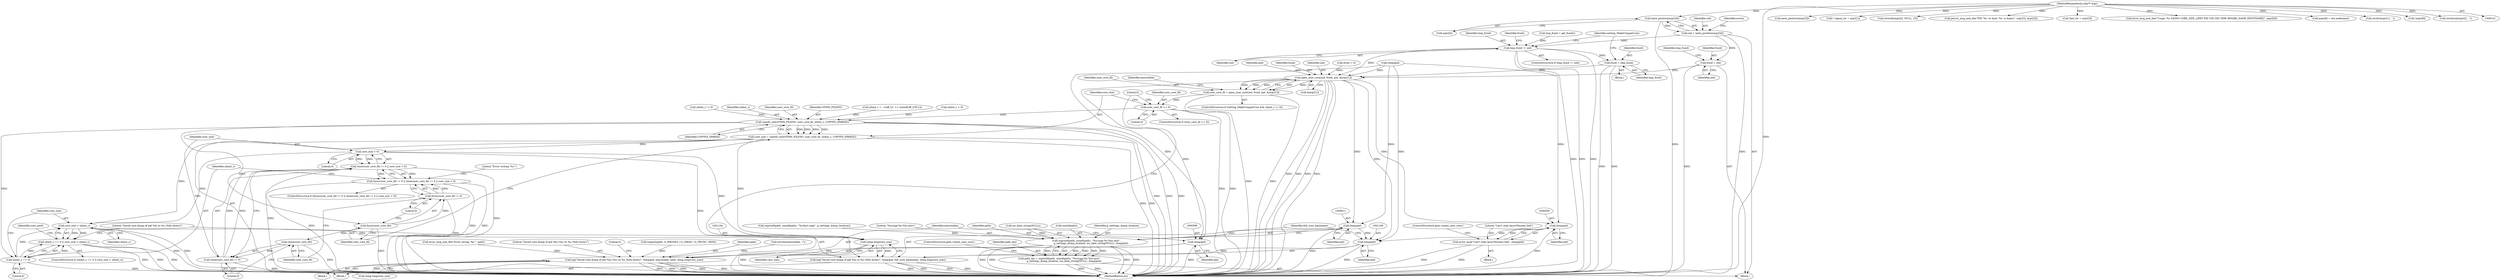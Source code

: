 digraph "0_abrt_80408e9e24a1c10f85fd969e1853e0f192157f92_0@array" {
"1000309" [label="(Call,xatoi_positive(argv[4]))"];
"1000143" [label="(MethodParameterIn,char** argv)"];
"1000307" [label="(Call,uid = xatoi_positive(argv[4]))"];
"1000408" [label="(Call,fsuid = uid)"];
"1000443" [label="(Call,open_user_core(uid, fsuid, pid, &argv[1]))"];
"1000441" [label="(Call,user_core_fd = open_user_core(uid, fsuid, pid, &argv[1]))"];
"1001106" [label="(Call,user_core_fd >= 0)"];
"1001113" [label="(Call,copyfd_size(STDIN_FILENO, user_core_fd, ulimit_c, COPYFD_SPARSE))"];
"1001111" [label="(Call,core_size = copyfd_size(STDIN_FILENO, user_core_fd, ulimit_c, COPYFD_SPARSE))"];
"1001129" [label="(Call,core_size < 0)"];
"1001124" [label="(Call,close(user_core_fd) != 0 || core_size < 0)"];
"1001119" [label="(Call,fsync(user_core_fd) != 0 || close(user_core_fd) != 0 || core_size < 0)"];
"1001147" [label="(Call,core_size > ulimit_c)"];
"1001143" [label="(Call,ulimit_c == 0 || core_size > ulimit_c)"];
"1001163" [label="(Call,(long long)core_size)"];
"1001157" [label="(Call,log(\"Saved core dump of pid %lu to %s (%llu bytes)\", (long)pid, full_core_basename, (long long)core_size))"];
"1001121" [label="(Call,fsync(user_core_fd))"];
"1001120" [label="(Call,fsync(user_core_fd) != 0)"];
"1001126" [label="(Call,close(user_core_fd))"];
"1001125" [label="(Call,close(user_core_fd) != 0)"];
"1001144" [label="(Call,ulimit_c == 0)"];
"1000458" [label="(Call,(long)pid)"];
"1000456" [label="(Call,error_msg(\"Can't read /proc/%lu/exe link\", (long)pid))"];
"1001159" [label="(Call,(long)pid)"];
"1000589" [label="(Call,(long)pid)"];
"1000587" [label="(Call,log(\"Saved core dump of pid %lu (%s) to %s (%llu bytes)\", (long)pid, executable, path, (long long)core_size))"];
"1000610" [label="(Call,(long)pid)"];
"1000602" [label="(Call,snprintf(path, sizeof(path), \"%s/ccpp-%s-%lu.new\",\n            g_settings_dump_location, iso_date_string(NULL), (long)pid))"];
"1000600" [label="(Call,path_len = snprintf(path, sizeof(path), \"%s/ccpp-%s-%lu.new\",\n            g_settings_dump_location, iso_date_string(NULL), (long)pid))"];
"1000420" [label="(Call,tmp_fsuid != uid)"];
"1000432" [label="(Call,fsuid = tmp_fsuid)"];
"1000458" [label="(Call,(long)pid)"];
"1000410" [label="(Identifier,uid)"];
"1000461" [label="(ControlStructure,goto create_user_core;)"];
"1001116" [label="(Identifier,ulimit_c)"];
"1000421" [label="(Identifier,tmp_fsuid)"];
"1001115" [label="(Identifier,user_core_fd)"];
"1001105" [label="(ControlStructure,if (user_core_fd >= 0))"];
"1000425" [label="(Identifier,fsuid)"];
"1001114" [label="(Identifier,STDIN_FILENO)"];
"1000443" [label="(Call,open_user_core(uid, fsuid, pid, &argv[1]))"];
"1000310" [label="(Call,argv[4])"];
"1000446" [label="(Identifier,pid)"];
"1000445" [label="(Identifier,fsuid)"];
"1000302" [label="(Call,xatoi_positive(argv[3]))"];
"1000432" [label="(Call,fsuid = tmp_fsuid)"];
"1001167" [label="(Literal,0)"];
"1001165" [label="(Identifier,core_size)"];
"1000309" [label="(Call,xatoi_positive(argv[4]))"];
"1000587" [label="(Call,log(\"Saved core dump of pid %lu (%s) to %s (%llu bytes)\", (long)pid, executable, path, (long long)core_size))"];
"1001125" [label="(Call,close(user_core_fd) != 0)"];
"1000256" [label="(Call,* signal_str = argv[1])"];
"1000435" [label="(ControlStructure,if (setting_MakeCompatCore && ulimit_c != 0))"];
"1001146" [label="(Literal,0)"];
"1000143" [label="(MethodParameterIn,char** argv)"];
"1000413" [label="(Identifier,tmp_fsuid)"];
"1000592" [label="(Identifier,executable)"];
"1000606" [label="(Literal,\"%s/ccpp-%s-%lu.new\")"];
"1000431" [label="(Block,)"];
"1001159" [label="(Call,(long)pid)"];
"1000280" [label="(Call,ulimit_c = ~((off_t)1 << (sizeof(off_t)*8-1)))"];
"1000412" [label="(Call,tmp_fsuid = get_fsuid())"];
"1000457" [label="(Literal,\"Can't read /proc/%lu/exe link\")"];
"1001126" [label="(Call,close(user_core_fd))"];
"1000269" [label="(Call,strtoull(argv[2], NULL, 10))"];
"1000603" [label="(Identifier,path)"];
"1001145" [label="(Identifier,ulimit_c)"];
"1001131" [label="(Literal,0)"];
"1000320" [label="(Call,perror_msg_and_die(\"PID '%s' or limit '%s' is bogus\", argv[3], argv[2]))"];
"1001129" [label="(Call,core_size < 0)"];
"1000419" [label="(ControlStructure,if (tmp_fsuid != uid))"];
"1001120" [label="(Call,fsync(user_core_fd) != 0)"];
"1001117" [label="(Identifier,COPYFD_SPARSE)"];
"1000276" [label="(Call,ulimit_c < 0)"];
"1001128" [label="(Literal,0)"];
"1000294" [label="(Call,*pid_str = argv[3])"];
"1001130" [label="(Identifier,core_size)"];
"1000308" [label="(Identifier,uid)"];
"1001144" [label="(Call,ulimit_c == 0)"];
"1001152" [label="(Identifier,user_pwd)"];
"1000608" [label="(Call,iso_date_string(NULL))"];
"1000533" [label="(Call,strrchr(executable, '/'))"];
"1000455" [label="(Block,)"];
"1000453" [label="(Identifier,executable)"];
"1000437" [label="(Identifier,setting_MakeCompatCore)"];
"1000399" [label="(Call,(long)pid)"];
"1001113" [label="(Call,copyfd_size(STDIN_FILENO, user_core_fd, ulimit_c, COPYFD_SPARSE))"];
"1000546" [label="(Block,)"];
"1000444" [label="(Identifier,uid)"];
"1001111" [label="(Call,core_size = copyfd_size(STDIN_FILENO, user_core_fd, ulimit_c, COPYFD_SPARSE))"];
"1000170" [label="(Call,error_msg_and_die(\"Usage: %s SIGNO CORE_SIZE_LIMIT PID UID GID TIME BINARY_NAME [HOSTNAME]\", argv[0]))"];
"1000614" [label="(ControlStructure,goto create_user_core;)"];
"1000584" [label="(Call,error_msg_and_die(\"Error saving '%s'\", path))"];
"1000588" [label="(Literal,\"Saved core dump of pid %lu (%s) to %s (%llu bytes)\")"];
"1000144" [label="(Block,)"];
"1000604" [label="(Call,sizeof(path))"];
"1000353" [label="(Call,argv[8] = uts.nodename)"];
"1001162" [label="(Identifier,full_core_basename)"];
"1001147" [label="(Call,core_size > ulimit_c)"];
"1001112" [label="(Identifier,core_size)"];
"1001106" [label="(Call,user_core_fd >= 0)"];
"1001118" [label="(ControlStructure,if (fsync(user_core_fd) != 0 || close(user_core_fd) != 0 || core_size < 0))"];
"1000598" [label="(Literal,0)"];
"1000447" [label="(Call,&argv[1])"];
"1000408" [label="(Call,fsuid = uid)"];
"1000176" [label="(Call,strchr(argv[1], ' '))"];
"1001127" [label="(Identifier,user_core_fd)"];
"1000591" [label="(Identifier,pid)"];
"1001157" [label="(Call,log(\"Saved core dump of pid %lu to %s (%llu bytes)\", (long)pid, full_core_basename, (long long)core_size))"];
"1000460" [label="(Identifier,pid)"];
"1000607" [label="(Identifier,g_settings_dump_location)"];
"1000602" [label="(Call,snprintf(path, sizeof(path), \"%s/ccpp-%s-%lu.new\",\n            g_settings_dump_location, iso_date_string(NULL), (long)pid))"];
"1000612" [label="(Identifier,pid)"];
"1001158" [label="(Literal,\"Saved core dump of pid %lu to %s (%llu bytes)\")"];
"1000307" [label="(Call,uid = xatoi_positive(argv[4]))"];
"1001149" [label="(Identifier,ulimit_c)"];
"1001148" [label="(Identifier,core_size)"];
"1000518" [label="(Call,snprintf(path, sizeof(path), \"%s/last-ccpp\", g_settings_dump_location))"];
"1000433" [label="(Identifier,fsuid)"];
"1001108" [label="(Literal,0)"];
"1001107" [label="(Identifier,user_core_fd)"];
"1000442" [label="(Identifier,user_core_fd)"];
"1000601" [label="(Identifier,path_len)"];
"1001122" [label="(Identifier,user_core_fd)"];
"1001119" [label="(Call,fsync(user_core_fd) != 0 || close(user_core_fd) != 0 || core_size < 0)"];
"1001123" [label="(Literal,0)"];
"1000438" [label="(Call,ulimit_c != 0)"];
"1001161" [label="(Identifier,pid)"];
"1000441" [label="(Call,user_core_fd = open_user_core(uid, fsuid, pid, &argv[1]))"];
"1001121" [label="(Call,fsync(user_core_fd))"];
"1000422" [label="(Identifier,uid)"];
"1000345" [label="(Call,!argv[8])"];
"1001124" [label="(Call,close(user_core_fd) != 0 || core_size < 0)"];
"1000589" [label="(Call,(long)pid)"];
"1001134" [label="(Literal,\"Error writing '%s'\")"];
"1001168" [label="(MethodReturn,int)"];
"1000420" [label="(Call,tmp_fsuid != uid)"];
"1000315" [label="(Identifier,errno)"];
"1000456" [label="(Call,error_msg(\"Can't read /proc/%lu/exe link\", (long)pid))"];
"1001142" [label="(ControlStructure,if (ulimit_c == 0 || core_size > ulimit_c))"];
"1000557" [label="(Call,xopen3(path, O_WRONLY | O_CREAT | O_TRUNC, 0600))"];
"1000600" [label="(Call,path_len = snprintf(path, sizeof(path), \"%s/ccpp-%s-%lu.new\",\n            g_settings_dump_location, iso_date_string(NULL), (long)pid))"];
"1000594" [label="(Call,(long long)core_size)"];
"1000409" [label="(Identifier,fsuid)"];
"1000195" [label="(Call,strchrnul(argv[i], ' '))"];
"1000610" [label="(Call,(long)pid)"];
"1001163" [label="(Call,(long long)core_size)"];
"1001143" [label="(Call,ulimit_c == 0 || core_size > ulimit_c)"];
"1000593" [label="(Identifier,path)"];
"1001109" [label="(Block,)"];
"1000424" [label="(Call,fsuid = 0)"];
"1000434" [label="(Identifier,tmp_fsuid)"];
"1000309" -> "1000307"  [label="AST: "];
"1000309" -> "1000310"  [label="CFG: "];
"1000310" -> "1000309"  [label="AST: "];
"1000307" -> "1000309"  [label="CFG: "];
"1000309" -> "1001168"  [label="DDG: "];
"1000309" -> "1000307"  [label="DDG: "];
"1000143" -> "1000309"  [label="DDG: "];
"1000143" -> "1000141"  [label="AST: "];
"1000143" -> "1001168"  [label="DDG: "];
"1000143" -> "1000170"  [label="DDG: "];
"1000143" -> "1000176"  [label="DDG: "];
"1000143" -> "1000195"  [label="DDG: "];
"1000143" -> "1000256"  [label="DDG: "];
"1000143" -> "1000269"  [label="DDG: "];
"1000143" -> "1000294"  [label="DDG: "];
"1000143" -> "1000302"  [label="DDG: "];
"1000143" -> "1000320"  [label="DDG: "];
"1000143" -> "1000345"  [label="DDG: "];
"1000143" -> "1000353"  [label="DDG: "];
"1000307" -> "1000144"  [label="AST: "];
"1000308" -> "1000307"  [label="AST: "];
"1000315" -> "1000307"  [label="CFG: "];
"1000307" -> "1001168"  [label="DDG: "];
"1000307" -> "1000408"  [label="DDG: "];
"1000307" -> "1000420"  [label="DDG: "];
"1000408" -> "1000144"  [label="AST: "];
"1000408" -> "1000410"  [label="CFG: "];
"1000409" -> "1000408"  [label="AST: "];
"1000410" -> "1000408"  [label="AST: "];
"1000413" -> "1000408"  [label="CFG: "];
"1000408" -> "1001168"  [label="DDG: "];
"1000408" -> "1000443"  [label="DDG: "];
"1000443" -> "1000441"  [label="AST: "];
"1000443" -> "1000447"  [label="CFG: "];
"1000444" -> "1000443"  [label="AST: "];
"1000445" -> "1000443"  [label="AST: "];
"1000446" -> "1000443"  [label="AST: "];
"1000447" -> "1000443"  [label="AST: "];
"1000441" -> "1000443"  [label="CFG: "];
"1000443" -> "1001168"  [label="DDG: "];
"1000443" -> "1001168"  [label="DDG: "];
"1000443" -> "1001168"  [label="DDG: "];
"1000443" -> "1001168"  [label="DDG: "];
"1000443" -> "1000441"  [label="DDG: "];
"1000443" -> "1000441"  [label="DDG: "];
"1000443" -> "1000441"  [label="DDG: "];
"1000443" -> "1000441"  [label="DDG: "];
"1000420" -> "1000443"  [label="DDG: "];
"1000424" -> "1000443"  [label="DDG: "];
"1000432" -> "1000443"  [label="DDG: "];
"1000399" -> "1000443"  [label="DDG: "];
"1000443" -> "1000458"  [label="DDG: "];
"1000443" -> "1000589"  [label="DDG: "];
"1000443" -> "1000610"  [label="DDG: "];
"1000443" -> "1001159"  [label="DDG: "];
"1000441" -> "1000435"  [label="AST: "];
"1000442" -> "1000441"  [label="AST: "];
"1000453" -> "1000441"  [label="CFG: "];
"1000441" -> "1001168"  [label="DDG: "];
"1000441" -> "1001168"  [label="DDG: "];
"1000441" -> "1001106"  [label="DDG: "];
"1001106" -> "1001105"  [label="AST: "];
"1001106" -> "1001108"  [label="CFG: "];
"1001107" -> "1001106"  [label="AST: "];
"1001108" -> "1001106"  [label="AST: "];
"1001112" -> "1001106"  [label="CFG: "];
"1001167" -> "1001106"  [label="CFG: "];
"1001106" -> "1001168"  [label="DDG: "];
"1001106" -> "1001168"  [label="DDG: "];
"1001106" -> "1001113"  [label="DDG: "];
"1001113" -> "1001111"  [label="AST: "];
"1001113" -> "1001117"  [label="CFG: "];
"1001114" -> "1001113"  [label="AST: "];
"1001115" -> "1001113"  [label="AST: "];
"1001116" -> "1001113"  [label="AST: "];
"1001117" -> "1001113"  [label="AST: "];
"1001111" -> "1001113"  [label="CFG: "];
"1001113" -> "1001168"  [label="DDG: "];
"1001113" -> "1001168"  [label="DDG: "];
"1001113" -> "1001168"  [label="DDG: "];
"1001113" -> "1001111"  [label="DDG: "];
"1001113" -> "1001111"  [label="DDG: "];
"1001113" -> "1001111"  [label="DDG: "];
"1001113" -> "1001111"  [label="DDG: "];
"1000280" -> "1001113"  [label="DDG: "];
"1000276" -> "1001113"  [label="DDG: "];
"1000438" -> "1001113"  [label="DDG: "];
"1001113" -> "1001121"  [label="DDG: "];
"1001113" -> "1001144"  [label="DDG: "];
"1001111" -> "1001109"  [label="AST: "];
"1001112" -> "1001111"  [label="AST: "];
"1001122" -> "1001111"  [label="CFG: "];
"1001111" -> "1001168"  [label="DDG: "];
"1001111" -> "1001168"  [label="DDG: "];
"1001111" -> "1001129"  [label="DDG: "];
"1001111" -> "1001147"  [label="DDG: "];
"1001111" -> "1001163"  [label="DDG: "];
"1001129" -> "1001124"  [label="AST: "];
"1001129" -> "1001131"  [label="CFG: "];
"1001130" -> "1001129"  [label="AST: "];
"1001131" -> "1001129"  [label="AST: "];
"1001124" -> "1001129"  [label="CFG: "];
"1001129" -> "1001168"  [label="DDG: "];
"1001129" -> "1001124"  [label="DDG: "];
"1001129" -> "1001124"  [label="DDG: "];
"1001129" -> "1001147"  [label="DDG: "];
"1001129" -> "1001163"  [label="DDG: "];
"1001124" -> "1001119"  [label="AST: "];
"1001124" -> "1001125"  [label="CFG: "];
"1001125" -> "1001124"  [label="AST: "];
"1001119" -> "1001124"  [label="CFG: "];
"1001124" -> "1001168"  [label="DDG: "];
"1001124" -> "1001168"  [label="DDG: "];
"1001124" -> "1001119"  [label="DDG: "];
"1001124" -> "1001119"  [label="DDG: "];
"1001125" -> "1001124"  [label="DDG: "];
"1001125" -> "1001124"  [label="DDG: "];
"1001119" -> "1001118"  [label="AST: "];
"1001119" -> "1001120"  [label="CFG: "];
"1001120" -> "1001119"  [label="AST: "];
"1001134" -> "1001119"  [label="CFG: "];
"1001145" -> "1001119"  [label="CFG: "];
"1001119" -> "1001168"  [label="DDG: "];
"1001119" -> "1001168"  [label="DDG: "];
"1001119" -> "1001168"  [label="DDG: "];
"1001120" -> "1001119"  [label="DDG: "];
"1001120" -> "1001119"  [label="DDG: "];
"1001147" -> "1001143"  [label="AST: "];
"1001147" -> "1001149"  [label="CFG: "];
"1001148" -> "1001147"  [label="AST: "];
"1001149" -> "1001147"  [label="AST: "];
"1001143" -> "1001147"  [label="CFG: "];
"1001147" -> "1001168"  [label="DDG: "];
"1001147" -> "1001168"  [label="DDG: "];
"1001147" -> "1001143"  [label="DDG: "];
"1001147" -> "1001143"  [label="DDG: "];
"1001144" -> "1001147"  [label="DDG: "];
"1001147" -> "1001163"  [label="DDG: "];
"1001143" -> "1001142"  [label="AST: "];
"1001143" -> "1001144"  [label="CFG: "];
"1001144" -> "1001143"  [label="AST: "];
"1001152" -> "1001143"  [label="CFG: "];
"1001158" -> "1001143"  [label="CFG: "];
"1001143" -> "1001168"  [label="DDG: "];
"1001143" -> "1001168"  [label="DDG: "];
"1001143" -> "1001168"  [label="DDG: "];
"1001144" -> "1001143"  [label="DDG: "];
"1001144" -> "1001143"  [label="DDG: "];
"1001163" -> "1001157"  [label="AST: "];
"1001163" -> "1001165"  [label="CFG: "];
"1001164" -> "1001163"  [label="AST: "];
"1001165" -> "1001163"  [label="AST: "];
"1001157" -> "1001163"  [label="CFG: "];
"1001163" -> "1001168"  [label="DDG: "];
"1001163" -> "1001157"  [label="DDG: "];
"1001157" -> "1001109"  [label="AST: "];
"1001158" -> "1001157"  [label="AST: "];
"1001159" -> "1001157"  [label="AST: "];
"1001162" -> "1001157"  [label="AST: "];
"1001167" -> "1001157"  [label="CFG: "];
"1001157" -> "1001168"  [label="DDG: "];
"1001157" -> "1001168"  [label="DDG: "];
"1001157" -> "1001168"  [label="DDG: "];
"1001157" -> "1001168"  [label="DDG: "];
"1001159" -> "1001157"  [label="DDG: "];
"1001121" -> "1001120"  [label="AST: "];
"1001121" -> "1001122"  [label="CFG: "];
"1001122" -> "1001121"  [label="AST: "];
"1001123" -> "1001121"  [label="CFG: "];
"1001121" -> "1001168"  [label="DDG: "];
"1001121" -> "1001120"  [label="DDG: "];
"1001121" -> "1001126"  [label="DDG: "];
"1001120" -> "1001123"  [label="CFG: "];
"1001123" -> "1001120"  [label="AST: "];
"1001127" -> "1001120"  [label="CFG: "];
"1001120" -> "1001168"  [label="DDG: "];
"1001126" -> "1001125"  [label="AST: "];
"1001126" -> "1001127"  [label="CFG: "];
"1001127" -> "1001126"  [label="AST: "];
"1001128" -> "1001126"  [label="CFG: "];
"1001126" -> "1001168"  [label="DDG: "];
"1001126" -> "1001125"  [label="DDG: "];
"1001125" -> "1001128"  [label="CFG: "];
"1001128" -> "1001125"  [label="AST: "];
"1001130" -> "1001125"  [label="CFG: "];
"1001125" -> "1001168"  [label="DDG: "];
"1001144" -> "1001146"  [label="CFG: "];
"1001145" -> "1001144"  [label="AST: "];
"1001146" -> "1001144"  [label="AST: "];
"1001148" -> "1001144"  [label="CFG: "];
"1001144" -> "1001168"  [label="DDG: "];
"1000458" -> "1000456"  [label="AST: "];
"1000458" -> "1000460"  [label="CFG: "];
"1000459" -> "1000458"  [label="AST: "];
"1000460" -> "1000458"  [label="AST: "];
"1000456" -> "1000458"  [label="CFG: "];
"1000458" -> "1001168"  [label="DDG: "];
"1000458" -> "1000456"  [label="DDG: "];
"1000399" -> "1000458"  [label="DDG: "];
"1000458" -> "1001159"  [label="DDG: "];
"1000456" -> "1000455"  [label="AST: "];
"1000457" -> "1000456"  [label="AST: "];
"1000461" -> "1000456"  [label="CFG: "];
"1000456" -> "1001168"  [label="DDG: "];
"1000456" -> "1001168"  [label="DDG: "];
"1001159" -> "1001161"  [label="CFG: "];
"1001160" -> "1001159"  [label="AST: "];
"1001161" -> "1001159"  [label="AST: "];
"1001162" -> "1001159"  [label="CFG: "];
"1001159" -> "1001168"  [label="DDG: "];
"1000399" -> "1001159"  [label="DDG: "];
"1000610" -> "1001159"  [label="DDG: "];
"1000589" -> "1000587"  [label="AST: "];
"1000589" -> "1000591"  [label="CFG: "];
"1000590" -> "1000589"  [label="AST: "];
"1000591" -> "1000589"  [label="AST: "];
"1000592" -> "1000589"  [label="CFG: "];
"1000589" -> "1001168"  [label="DDG: "];
"1000589" -> "1000587"  [label="DDG: "];
"1000399" -> "1000589"  [label="DDG: "];
"1000587" -> "1000546"  [label="AST: "];
"1000587" -> "1000594"  [label="CFG: "];
"1000588" -> "1000587"  [label="AST: "];
"1000592" -> "1000587"  [label="AST: "];
"1000593" -> "1000587"  [label="AST: "];
"1000594" -> "1000587"  [label="AST: "];
"1000598" -> "1000587"  [label="CFG: "];
"1000587" -> "1001168"  [label="DDG: "];
"1000587" -> "1001168"  [label="DDG: "];
"1000587" -> "1001168"  [label="DDG: "];
"1000587" -> "1001168"  [label="DDG: "];
"1000587" -> "1001168"  [label="DDG: "];
"1000533" -> "1000587"  [label="DDG: "];
"1000584" -> "1000587"  [label="DDG: "];
"1000557" -> "1000587"  [label="DDG: "];
"1000594" -> "1000587"  [label="DDG: "];
"1000610" -> "1000602"  [label="AST: "];
"1000610" -> "1000612"  [label="CFG: "];
"1000611" -> "1000610"  [label="AST: "];
"1000612" -> "1000610"  [label="AST: "];
"1000602" -> "1000610"  [label="CFG: "];
"1000610" -> "1001168"  [label="DDG: "];
"1000610" -> "1000602"  [label="DDG: "];
"1000399" -> "1000610"  [label="DDG: "];
"1000602" -> "1000600"  [label="AST: "];
"1000603" -> "1000602"  [label="AST: "];
"1000604" -> "1000602"  [label="AST: "];
"1000606" -> "1000602"  [label="AST: "];
"1000607" -> "1000602"  [label="AST: "];
"1000608" -> "1000602"  [label="AST: "];
"1000600" -> "1000602"  [label="CFG: "];
"1000602" -> "1001168"  [label="DDG: "];
"1000602" -> "1001168"  [label="DDG: "];
"1000602" -> "1001168"  [label="DDG: "];
"1000602" -> "1001168"  [label="DDG: "];
"1000602" -> "1000600"  [label="DDG: "];
"1000602" -> "1000600"  [label="DDG: "];
"1000602" -> "1000600"  [label="DDG: "];
"1000602" -> "1000600"  [label="DDG: "];
"1000602" -> "1000600"  [label="DDG: "];
"1000518" -> "1000602"  [label="DDG: "];
"1000608" -> "1000602"  [label="DDG: "];
"1000600" -> "1000144"  [label="AST: "];
"1000601" -> "1000600"  [label="AST: "];
"1000614" -> "1000600"  [label="CFG: "];
"1000600" -> "1001168"  [label="DDG: "];
"1000600" -> "1001168"  [label="DDG: "];
"1000420" -> "1000419"  [label="AST: "];
"1000420" -> "1000422"  [label="CFG: "];
"1000421" -> "1000420"  [label="AST: "];
"1000422" -> "1000420"  [label="AST: "];
"1000425" -> "1000420"  [label="CFG: "];
"1000437" -> "1000420"  [label="CFG: "];
"1000420" -> "1001168"  [label="DDG: "];
"1000420" -> "1001168"  [label="DDG: "];
"1000420" -> "1001168"  [label="DDG: "];
"1000412" -> "1000420"  [label="DDG: "];
"1000420" -> "1000432"  [label="DDG: "];
"1000432" -> "1000431"  [label="AST: "];
"1000432" -> "1000434"  [label="CFG: "];
"1000433" -> "1000432"  [label="AST: "];
"1000434" -> "1000432"  [label="AST: "];
"1000437" -> "1000432"  [label="CFG: "];
"1000432" -> "1001168"  [label="DDG: "];
"1000432" -> "1001168"  [label="DDG: "];
}
